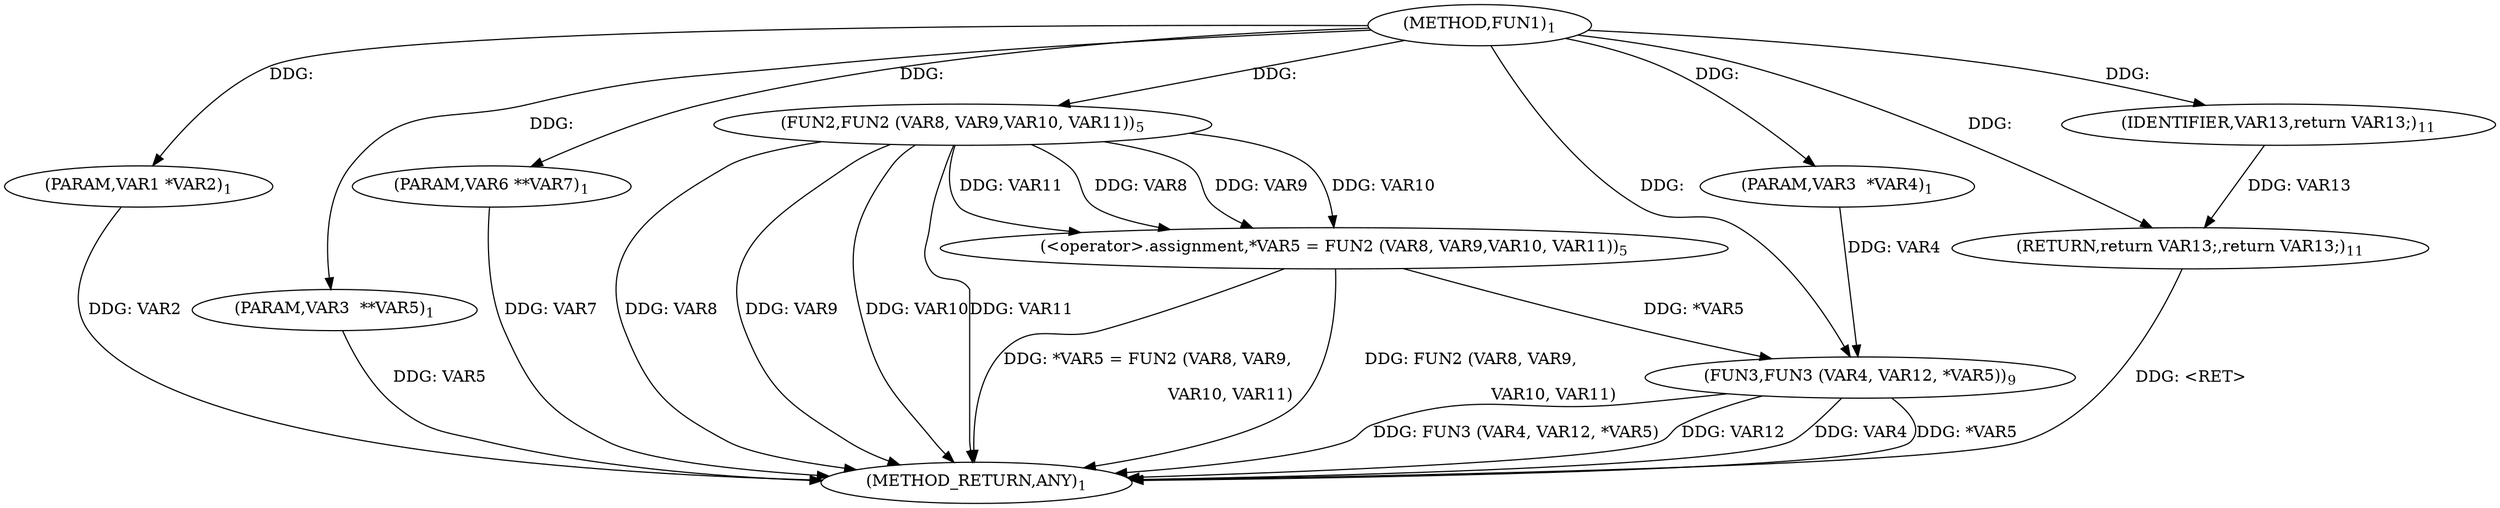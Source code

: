 digraph "FUN1" {  
"8" [label = <(METHOD,FUN1)<SUB>1</SUB>> ]
"29" [label = <(METHOD_RETURN,ANY)<SUB>1</SUB>> ]
"9" [label = <(PARAM,VAR1 *VAR2)<SUB>1</SUB>> ]
"10" [label = <(PARAM,VAR3  *VAR4)<SUB>1</SUB>> ]
"11" [label = <(PARAM,VAR3  **VAR5)<SUB>1</SUB>> ]
"12" [label = <(PARAM,VAR6 **VAR7)<SUB>1</SUB>> ]
"14" [label = <(&lt;operator&gt;.assignment,*VAR5 = FUN2 (VAR8, VAR9,

				VAR10, VAR11))<SUB>5</SUB>> ]
"22" [label = <(FUN3,FUN3 (VAR4, VAR12, *VAR5))<SUB>9</SUB>> ]
"27" [label = <(RETURN,return VAR13;,return VAR13;)<SUB>11</SUB>> ]
"28" [label = <(IDENTIFIER,VAR13,return VAR13;)<SUB>11</SUB>> ]
"17" [label = <(FUN2,FUN2 (VAR8, VAR9,

				VAR10, VAR11))<SUB>5</SUB>> ]
  "27" -> "29"  [ label = "DDG: &lt;RET&gt;"] 
  "9" -> "29"  [ label = "DDG: VAR2"] 
  "11" -> "29"  [ label = "DDG: VAR5"] 
  "12" -> "29"  [ label = "DDG: VAR7"] 
  "17" -> "29"  [ label = "DDG: VAR8"] 
  "17" -> "29"  [ label = "DDG: VAR9"] 
  "17" -> "29"  [ label = "DDG: VAR10"] 
  "14" -> "29"  [ label = "DDG: FUN2 (VAR8, VAR9,

				VAR10, VAR11)"] 
  "14" -> "29"  [ label = "DDG: *VAR5 = FUN2 (VAR8, VAR9,

				VAR10, VAR11)"] 
  "22" -> "29"  [ label = "DDG: VAR4"] 
  "22" -> "29"  [ label = "DDG: *VAR5"] 
  "22" -> "29"  [ label = "DDG: FUN3 (VAR4, VAR12, *VAR5)"] 
  "22" -> "29"  [ label = "DDG: VAR12"] 
  "17" -> "29"  [ label = "DDG: VAR11"] 
  "8" -> "9"  [ label = "DDG: "] 
  "8" -> "10"  [ label = "DDG: "] 
  "8" -> "11"  [ label = "DDG: "] 
  "8" -> "12"  [ label = "DDG: "] 
  "17" -> "14"  [ label = "DDG: VAR8"] 
  "17" -> "14"  [ label = "DDG: VAR9"] 
  "17" -> "14"  [ label = "DDG: VAR10"] 
  "17" -> "14"  [ label = "DDG: VAR11"] 
  "28" -> "27"  [ label = "DDG: VAR13"] 
  "8" -> "27"  [ label = "DDG: "] 
  "10" -> "22"  [ label = "DDG: VAR4"] 
  "8" -> "22"  [ label = "DDG: "] 
  "14" -> "22"  [ label = "DDG: *VAR5"] 
  "8" -> "28"  [ label = "DDG: "] 
  "8" -> "17"  [ label = "DDG: "] 
}
